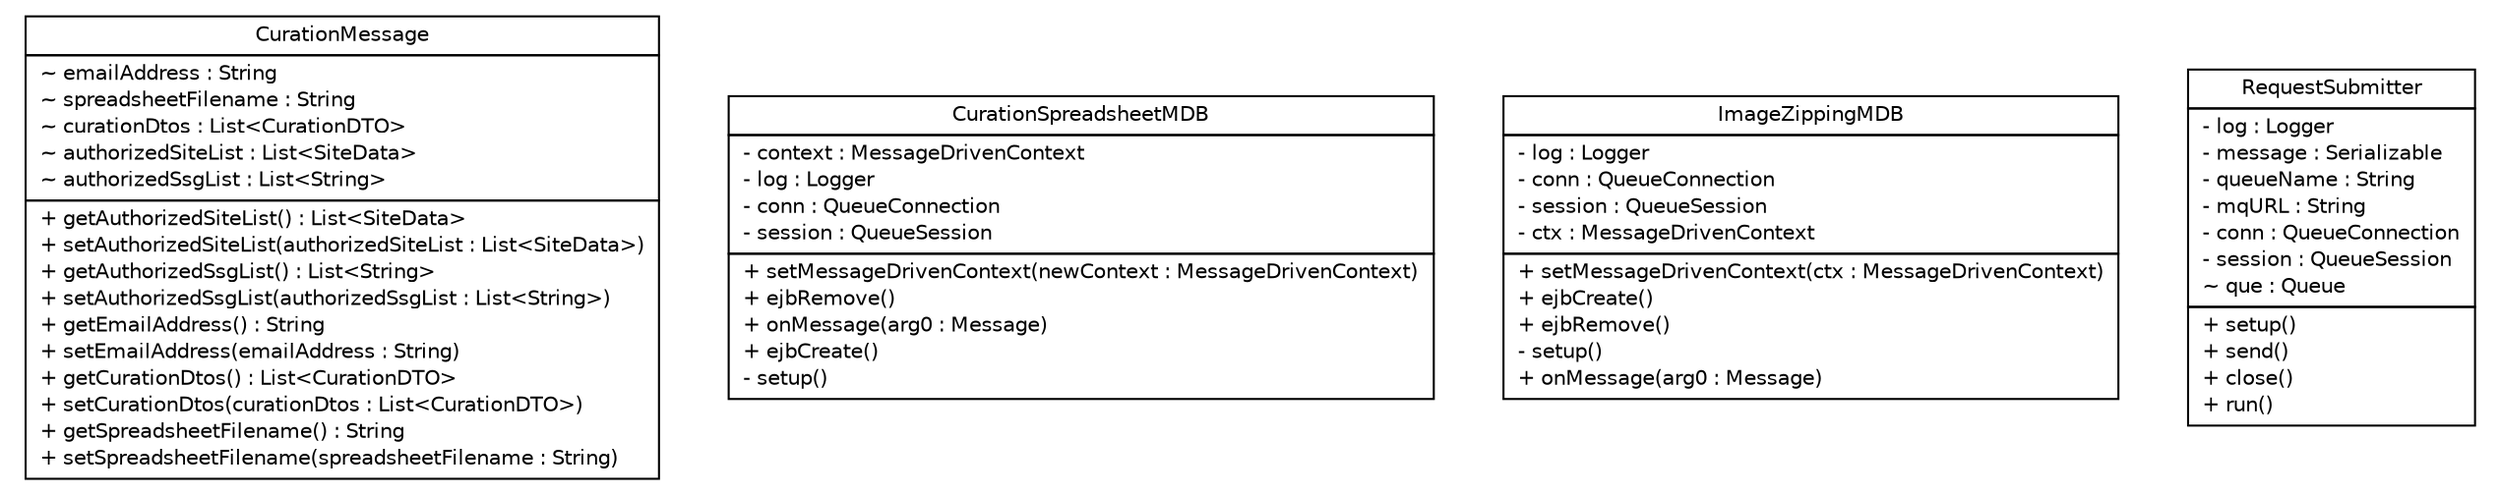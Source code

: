 #!/usr/local/bin/dot
#
# Class diagram 
# Generated by UmlGraph version 4.8 (http://www.spinellis.gr/sw/umlgraph)
#

digraph G {
	edge [fontname="Helvetica",fontsize=10,labelfontname="Helvetica",labelfontsize=10];
	node [fontname="Helvetica",fontsize=10,shape=plaintext];
	// gov.nih.nci.ncia.jms.CurationMessage
	c3660 [label=<<table border="0" cellborder="1" cellspacing="0" cellpadding="2" port="p" href="./CurationMessage.html">
		<tr><td><table border="0" cellspacing="0" cellpadding="1">
			<tr><td> CurationMessage </td></tr>
		</table></td></tr>
		<tr><td><table border="0" cellspacing="0" cellpadding="1">
			<tr><td align="left"> ~ emailAddress : String </td></tr>
			<tr><td align="left"> ~ spreadsheetFilename : String </td></tr>
			<tr><td align="left"> ~ curationDtos : List&lt;CurationDTO&gt; </td></tr>
			<tr><td align="left"> ~ authorizedSiteList : List&lt;SiteData&gt; </td></tr>
			<tr><td align="left"> ~ authorizedSsgList : List&lt;String&gt; </td></tr>
		</table></td></tr>
		<tr><td><table border="0" cellspacing="0" cellpadding="1">
			<tr><td align="left"> + getAuthorizedSiteList() : List&lt;SiteData&gt; </td></tr>
			<tr><td align="left"> + setAuthorizedSiteList(authorizedSiteList : List&lt;SiteData&gt;) </td></tr>
			<tr><td align="left"> + getAuthorizedSsgList() : List&lt;String&gt; </td></tr>
			<tr><td align="left"> + setAuthorizedSsgList(authorizedSsgList : List&lt;String&gt;) </td></tr>
			<tr><td align="left"> + getEmailAddress() : String </td></tr>
			<tr><td align="left"> + setEmailAddress(emailAddress : String) </td></tr>
			<tr><td align="left"> + getCurationDtos() : List&lt;CurationDTO&gt; </td></tr>
			<tr><td align="left"> + setCurationDtos(curationDtos : List&lt;CurationDTO&gt;) </td></tr>
			<tr><td align="left"> + getSpreadsheetFilename() : String </td></tr>
			<tr><td align="left"> + setSpreadsheetFilename(spreadsheetFilename : String) </td></tr>
		</table></td></tr>
		</table>>, fontname="Helvetica", fontcolor="black", fontsize=10.0];
	// gov.nih.nci.ncia.jms.CurationSpreadsheetMDB
	c3661 [label=<<table border="0" cellborder="1" cellspacing="0" cellpadding="2" port="p" href="./CurationSpreadsheetMDB.html">
		<tr><td><table border="0" cellspacing="0" cellpadding="1">
			<tr><td> CurationSpreadsheetMDB </td></tr>
		</table></td></tr>
		<tr><td><table border="0" cellspacing="0" cellpadding="1">
			<tr><td align="left"> - context : MessageDrivenContext </td></tr>
			<tr><td align="left"> - log : Logger </td></tr>
			<tr><td align="left"> - conn : QueueConnection </td></tr>
			<tr><td align="left"> - session : QueueSession </td></tr>
		</table></td></tr>
		<tr><td><table border="0" cellspacing="0" cellpadding="1">
			<tr><td align="left"> + setMessageDrivenContext(newContext : MessageDrivenContext) </td></tr>
			<tr><td align="left"> + ejbRemove() </td></tr>
			<tr><td align="left"> + onMessage(arg0 : Message) </td></tr>
			<tr><td align="left"> + ejbCreate() </td></tr>
			<tr><td align="left"> - setup() </td></tr>
		</table></td></tr>
		</table>>, fontname="Helvetica", fontcolor="black", fontsize=10.0];
	// gov.nih.nci.ncia.jms.ImageZippingMDB
	c3662 [label=<<table border="0" cellborder="1" cellspacing="0" cellpadding="2" port="p" href="./ImageZippingMDB.html">
		<tr><td><table border="0" cellspacing="0" cellpadding="1">
			<tr><td> ImageZippingMDB </td></tr>
		</table></td></tr>
		<tr><td><table border="0" cellspacing="0" cellpadding="1">
			<tr><td align="left"> - log : Logger </td></tr>
			<tr><td align="left"> - conn : QueueConnection </td></tr>
			<tr><td align="left"> - session : QueueSession </td></tr>
			<tr><td align="left"> - ctx : MessageDrivenContext </td></tr>
		</table></td></tr>
		<tr><td><table border="0" cellspacing="0" cellpadding="1">
			<tr><td align="left"> + setMessageDrivenContext(ctx : MessageDrivenContext) </td></tr>
			<tr><td align="left"> + ejbCreate() </td></tr>
			<tr><td align="left"> + ejbRemove() </td></tr>
			<tr><td align="left"> - setup() </td></tr>
			<tr><td align="left"> + onMessage(arg0 : Message) </td></tr>
		</table></td></tr>
		</table>>, fontname="Helvetica", fontcolor="black", fontsize=10.0];
	// gov.nih.nci.ncia.jms.RequestSubmitter
	c3663 [label=<<table border="0" cellborder="1" cellspacing="0" cellpadding="2" port="p" href="./RequestSubmitter.html">
		<tr><td><table border="0" cellspacing="0" cellpadding="1">
			<tr><td> RequestSubmitter </td></tr>
		</table></td></tr>
		<tr><td><table border="0" cellspacing="0" cellpadding="1">
			<tr><td align="left"> - log : Logger </td></tr>
			<tr><td align="left"> - message : Serializable </td></tr>
			<tr><td align="left"> - queueName : String </td></tr>
			<tr><td align="left"> - mqURL : String </td></tr>
			<tr><td align="left"> - conn : QueueConnection </td></tr>
			<tr><td align="left"> - session : QueueSession </td></tr>
			<tr><td align="left"> ~ que : Queue </td></tr>
		</table></td></tr>
		<tr><td><table border="0" cellspacing="0" cellpadding="1">
			<tr><td align="left"> + setup() </td></tr>
			<tr><td align="left"> + send() </td></tr>
			<tr><td align="left"> + close() </td></tr>
			<tr><td align="left"> + run() </td></tr>
		</table></td></tr>
		</table>>, fontname="Helvetica", fontcolor="black", fontsize=10.0];
}

